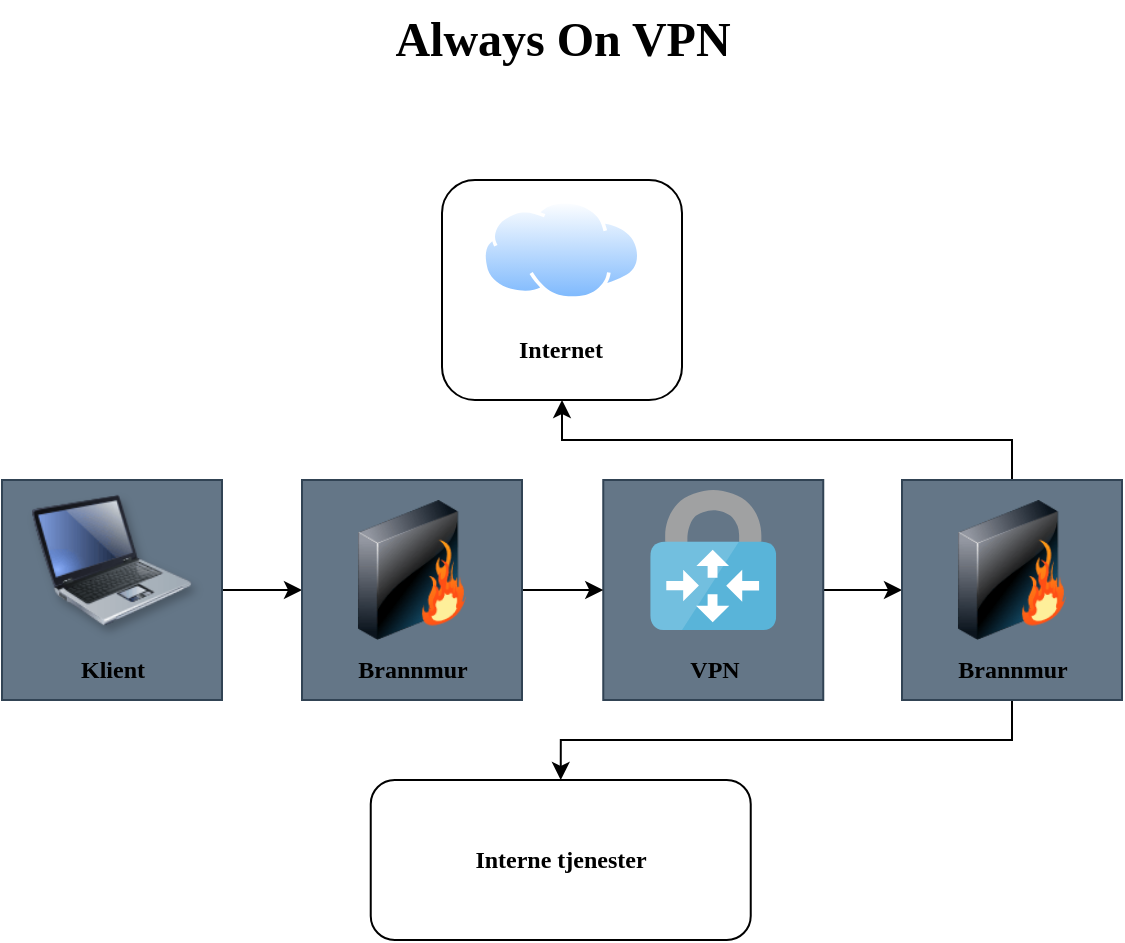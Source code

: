<mxfile version="27.0.9">
  <diagram name="Page-1" id="SwA6JLm1kQx5A4j11s4r">
    <mxGraphModel dx="1693" dy="2134" grid="1" gridSize="10" guides="1" tooltips="1" connect="1" arrows="1" fold="1" page="1" pageScale="1" pageWidth="827" pageHeight="1169" math="0" shadow="0">
      <root>
        <mxCell id="0" />
        <mxCell id="1" parent="0" />
        <mxCell id="vAzkbgAcOfX5--shHwe3-49" style="edgeStyle=orthogonalEdgeStyle;rounded=0;orthogonalLoop=1;jettySize=auto;html=1;exitX=1;exitY=0.5;exitDx=0;exitDy=0;entryX=0;entryY=0.5;entryDx=0;entryDy=0;" edge="1" parent="1" source="vAzkbgAcOfX5--shHwe3-2" target="vAzkbgAcOfX5--shHwe3-45">
          <mxGeometry relative="1" as="geometry" />
        </mxCell>
        <mxCell id="vAzkbgAcOfX5--shHwe3-2" value="" style="whiteSpace=wrap;html=1;aspect=fixed;fillColor=#647687;fontColor=#ffffff;strokeColor=#314354;" vertex="1" parent="1">
          <mxGeometry x="250" y="160" width="110" height="110" as="geometry" />
        </mxCell>
        <mxCell id="vAzkbgAcOfX5--shHwe3-1" value="" style="image;html=1;image=img/lib/clip_art/computers/Laptop_128x128.png;shadow=1;" vertex="1" parent="1">
          <mxGeometry x="265" y="160" width="80" height="80" as="geometry" />
        </mxCell>
        <mxCell id="vAzkbgAcOfX5--shHwe3-3" value="&lt;div&gt;&lt;font face=&quot;Verdana&quot;&gt;&lt;b&gt;Klient&lt;/b&gt;&lt;/font&gt;&lt;/div&gt;" style="text;html=1;align=center;verticalAlign=middle;resizable=0;points=[];autosize=1;strokeColor=none;fillColor=none;" vertex="1" parent="1">
          <mxGeometry x="275" y="240" width="60" height="30" as="geometry" />
        </mxCell>
        <mxCell id="vAzkbgAcOfX5--shHwe3-50" style="edgeStyle=orthogonalEdgeStyle;rounded=0;orthogonalLoop=1;jettySize=auto;html=1;exitX=1;exitY=0.5;exitDx=0;exitDy=0;entryX=0;entryY=0.5;entryDx=0;entryDy=0;" edge="1" parent="1" source="vAzkbgAcOfX5--shHwe3-7" target="vAzkbgAcOfX5--shHwe3-27">
          <mxGeometry relative="1" as="geometry" />
        </mxCell>
        <mxCell id="vAzkbgAcOfX5--shHwe3-7" value="" style="whiteSpace=wrap;html=1;aspect=fixed;fillColor=#647687;fontColor=#ffffff;strokeColor=#314354;" vertex="1" parent="1">
          <mxGeometry x="550.63" y="160" width="110" height="110" as="geometry" />
        </mxCell>
        <mxCell id="vAzkbgAcOfX5--shHwe3-8" value="&lt;font face=&quot;Verdana&quot;&gt;&lt;b&gt;VPN&lt;/b&gt;&lt;/font&gt;" style="text;html=1;align=center;verticalAlign=middle;resizable=0;points=[];autosize=1;strokeColor=none;fillColor=none;" vertex="1" parent="1">
          <mxGeometry x="580.63" y="240" width="50" height="30" as="geometry" />
        </mxCell>
        <mxCell id="vAzkbgAcOfX5--shHwe3-15" value="" style="rounded=1;whiteSpace=wrap;html=1;" vertex="1" parent="1">
          <mxGeometry x="434.37" y="310" width="190" height="80" as="geometry" />
        </mxCell>
        <mxCell id="vAzkbgAcOfX5--shHwe3-16" value="&lt;font face=&quot;Verdana&quot;&gt;&lt;b&gt;Interne tjenester&lt;/b&gt;&lt;/font&gt;" style="text;html=1;align=center;verticalAlign=middle;resizable=0;points=[];autosize=1;strokeColor=none;fillColor=none;" vertex="1" parent="1">
          <mxGeometry x="459.37" y="335" width="140" height="30" as="geometry" />
        </mxCell>
        <mxCell id="vAzkbgAcOfX5--shHwe3-17" value="" style="rounded=1;whiteSpace=wrap;html=1;" vertex="1" parent="1">
          <mxGeometry x="470" y="10" width="120" height="110" as="geometry" />
        </mxCell>
        <mxCell id="vAzkbgAcOfX5--shHwe3-18" value="&lt;font face=&quot;Verdana&quot;&gt;&lt;b&gt;Internet&lt;/b&gt;&lt;/font&gt;" style="text;html=1;align=center;verticalAlign=middle;resizable=0;points=[];autosize=1;strokeColor=none;fillColor=none;" vertex="1" parent="1">
          <mxGeometry x="489.37" y="80" width="80" height="30" as="geometry" />
        </mxCell>
        <mxCell id="vAzkbgAcOfX5--shHwe3-10" value="" style="image;aspect=fixed;perimeter=ellipsePerimeter;html=1;align=center;shadow=0;dashed=0;spacingTop=3;image=img/lib/active_directory/internet_cloud.svg;" vertex="1" parent="1">
          <mxGeometry x="490" y="20" width="79.37" height="50" as="geometry" />
        </mxCell>
        <mxCell id="vAzkbgAcOfX5--shHwe3-19" value="" style="image;sketch=0;aspect=fixed;html=1;points=[];align=center;fontSize=12;image=img/lib/mscae/VPN_Gateway.svg;" vertex="1" parent="1">
          <mxGeometry x="574.13" y="165" width="63" height="70" as="geometry" />
        </mxCell>
        <mxCell id="vAzkbgAcOfX5--shHwe3-35" style="edgeStyle=orthogonalEdgeStyle;rounded=0;orthogonalLoop=1;jettySize=auto;html=1;exitX=0.5;exitY=0;exitDx=0;exitDy=0;entryX=0.5;entryY=1;entryDx=0;entryDy=0;" edge="1" parent="1" source="vAzkbgAcOfX5--shHwe3-27" target="vAzkbgAcOfX5--shHwe3-17">
          <mxGeometry relative="1" as="geometry" />
        </mxCell>
        <mxCell id="vAzkbgAcOfX5--shHwe3-44" style="edgeStyle=orthogonalEdgeStyle;rounded=0;orthogonalLoop=1;jettySize=auto;html=1;exitX=0.5;exitY=1;exitDx=0;exitDy=0;entryX=0.5;entryY=0;entryDx=0;entryDy=0;" edge="1" parent="1" source="vAzkbgAcOfX5--shHwe3-27" target="vAzkbgAcOfX5--shHwe3-15">
          <mxGeometry relative="1" as="geometry" />
        </mxCell>
        <mxCell id="vAzkbgAcOfX5--shHwe3-27" value="" style="whiteSpace=wrap;html=1;aspect=fixed;fillColor=#647687;fontColor=#ffffff;strokeColor=#314354;" vertex="1" parent="1">
          <mxGeometry x="700" y="160" width="110" height="110" as="geometry" />
        </mxCell>
        <mxCell id="vAzkbgAcOfX5--shHwe3-28" value="&lt;font face=&quot;Verdana&quot;&gt;&lt;b&gt;Brannmur&lt;/b&gt;&lt;/font&gt;" style="text;html=1;align=center;verticalAlign=middle;resizable=0;points=[];autosize=1;strokeColor=none;fillColor=none;" vertex="1" parent="1">
          <mxGeometry x="710" y="240" width="90" height="30" as="geometry" />
        </mxCell>
        <mxCell id="vAzkbgAcOfX5--shHwe3-29" value="" style="image;html=1;image=img/lib/clip_art/networking/Firewall_128x128.png" vertex="1" parent="1">
          <mxGeometry x="715" y="170" width="80" height="70" as="geometry" />
        </mxCell>
        <mxCell id="vAzkbgAcOfX5--shHwe3-43" value="&lt;font style=&quot;font-size: 24px;&quot; face=&quot;Verdana&quot;&gt;&lt;b&gt;Always On VPN&lt;/b&gt;&lt;/font&gt;" style="text;html=1;align=center;verticalAlign=middle;resizable=0;points=[];autosize=1;strokeColor=none;fillColor=none;" vertex="1" parent="1">
          <mxGeometry x="415" y="-80" width="230" height="40" as="geometry" />
        </mxCell>
        <mxCell id="vAzkbgAcOfX5--shHwe3-48" style="edgeStyle=orthogonalEdgeStyle;rounded=0;orthogonalLoop=1;jettySize=auto;html=1;exitX=1;exitY=0.5;exitDx=0;exitDy=0;entryX=0;entryY=0.5;entryDx=0;entryDy=0;" edge="1" parent="1" source="vAzkbgAcOfX5--shHwe3-45" target="vAzkbgAcOfX5--shHwe3-7">
          <mxGeometry relative="1" as="geometry" />
        </mxCell>
        <mxCell id="vAzkbgAcOfX5--shHwe3-45" value="" style="whiteSpace=wrap;html=1;aspect=fixed;fillColor=#647687;fontColor=#ffffff;strokeColor=#314354;" vertex="1" parent="1">
          <mxGeometry x="400" y="160" width="110" height="110" as="geometry" />
        </mxCell>
        <mxCell id="vAzkbgAcOfX5--shHwe3-46" value="&lt;font face=&quot;Verdana&quot;&gt;&lt;b&gt;Brannmur&lt;/b&gt;&lt;/font&gt;" style="text;html=1;align=center;verticalAlign=middle;resizable=0;points=[];autosize=1;strokeColor=none;fillColor=none;" vertex="1" parent="1">
          <mxGeometry x="410" y="240" width="90" height="30" as="geometry" />
        </mxCell>
        <mxCell id="vAzkbgAcOfX5--shHwe3-47" value="" style="image;html=1;image=img/lib/clip_art/networking/Firewall_128x128.png" vertex="1" parent="1">
          <mxGeometry x="415" y="170" width="80" height="70" as="geometry" />
        </mxCell>
      </root>
    </mxGraphModel>
  </diagram>
</mxfile>

